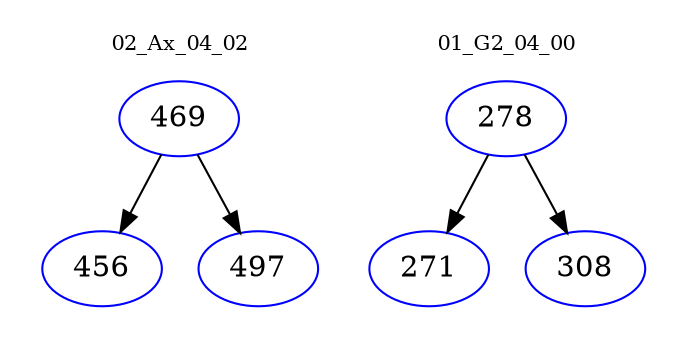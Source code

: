 digraph{
subgraph cluster_0 {
color = white
label = "02_Ax_04_02";
fontsize=10;
T0_469 [label="469", color="blue"]
T0_469 -> T0_456 [color="black"]
T0_456 [label="456", color="blue"]
T0_469 -> T0_497 [color="black"]
T0_497 [label="497", color="blue"]
}
subgraph cluster_1 {
color = white
label = "01_G2_04_00";
fontsize=10;
T1_278 [label="278", color="blue"]
T1_278 -> T1_271 [color="black"]
T1_271 [label="271", color="blue"]
T1_278 -> T1_308 [color="black"]
T1_308 [label="308", color="blue"]
}
}
